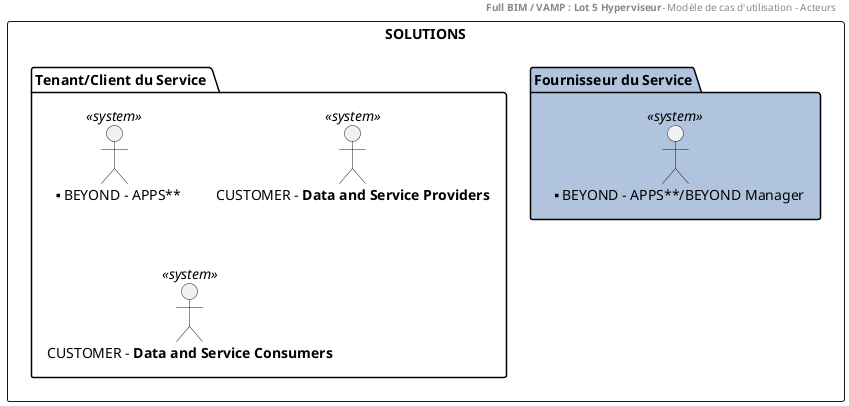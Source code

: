 @startuml
header
<b>Full BIM / VAMP : Lot 5 Hyperviseur</b>- Modèle de cas d'utilisation - Acteurs
end header




Rectangle "SOLUTIONS" as SYSTEMES  {
    
Package "Fournisseur du Service"  as SRVPROVUSR #LightSteelBlue{
:** BEYOND - APPS**/BEYOND Manager: as SYSTEM6 <<system>>
}

Package "Tenant/Client du Service "  as CLIENTSYS{
 
:** BEYOND - APPS**: as SYSTEM5 <<system>>
:CUSTOMER - **Data and Service Providers**: as SYSTEM3<<system>>

:CUSTOMER - **Data and Service Consumers**: as SYSTEM4<<system>>

}


}

@enduml
